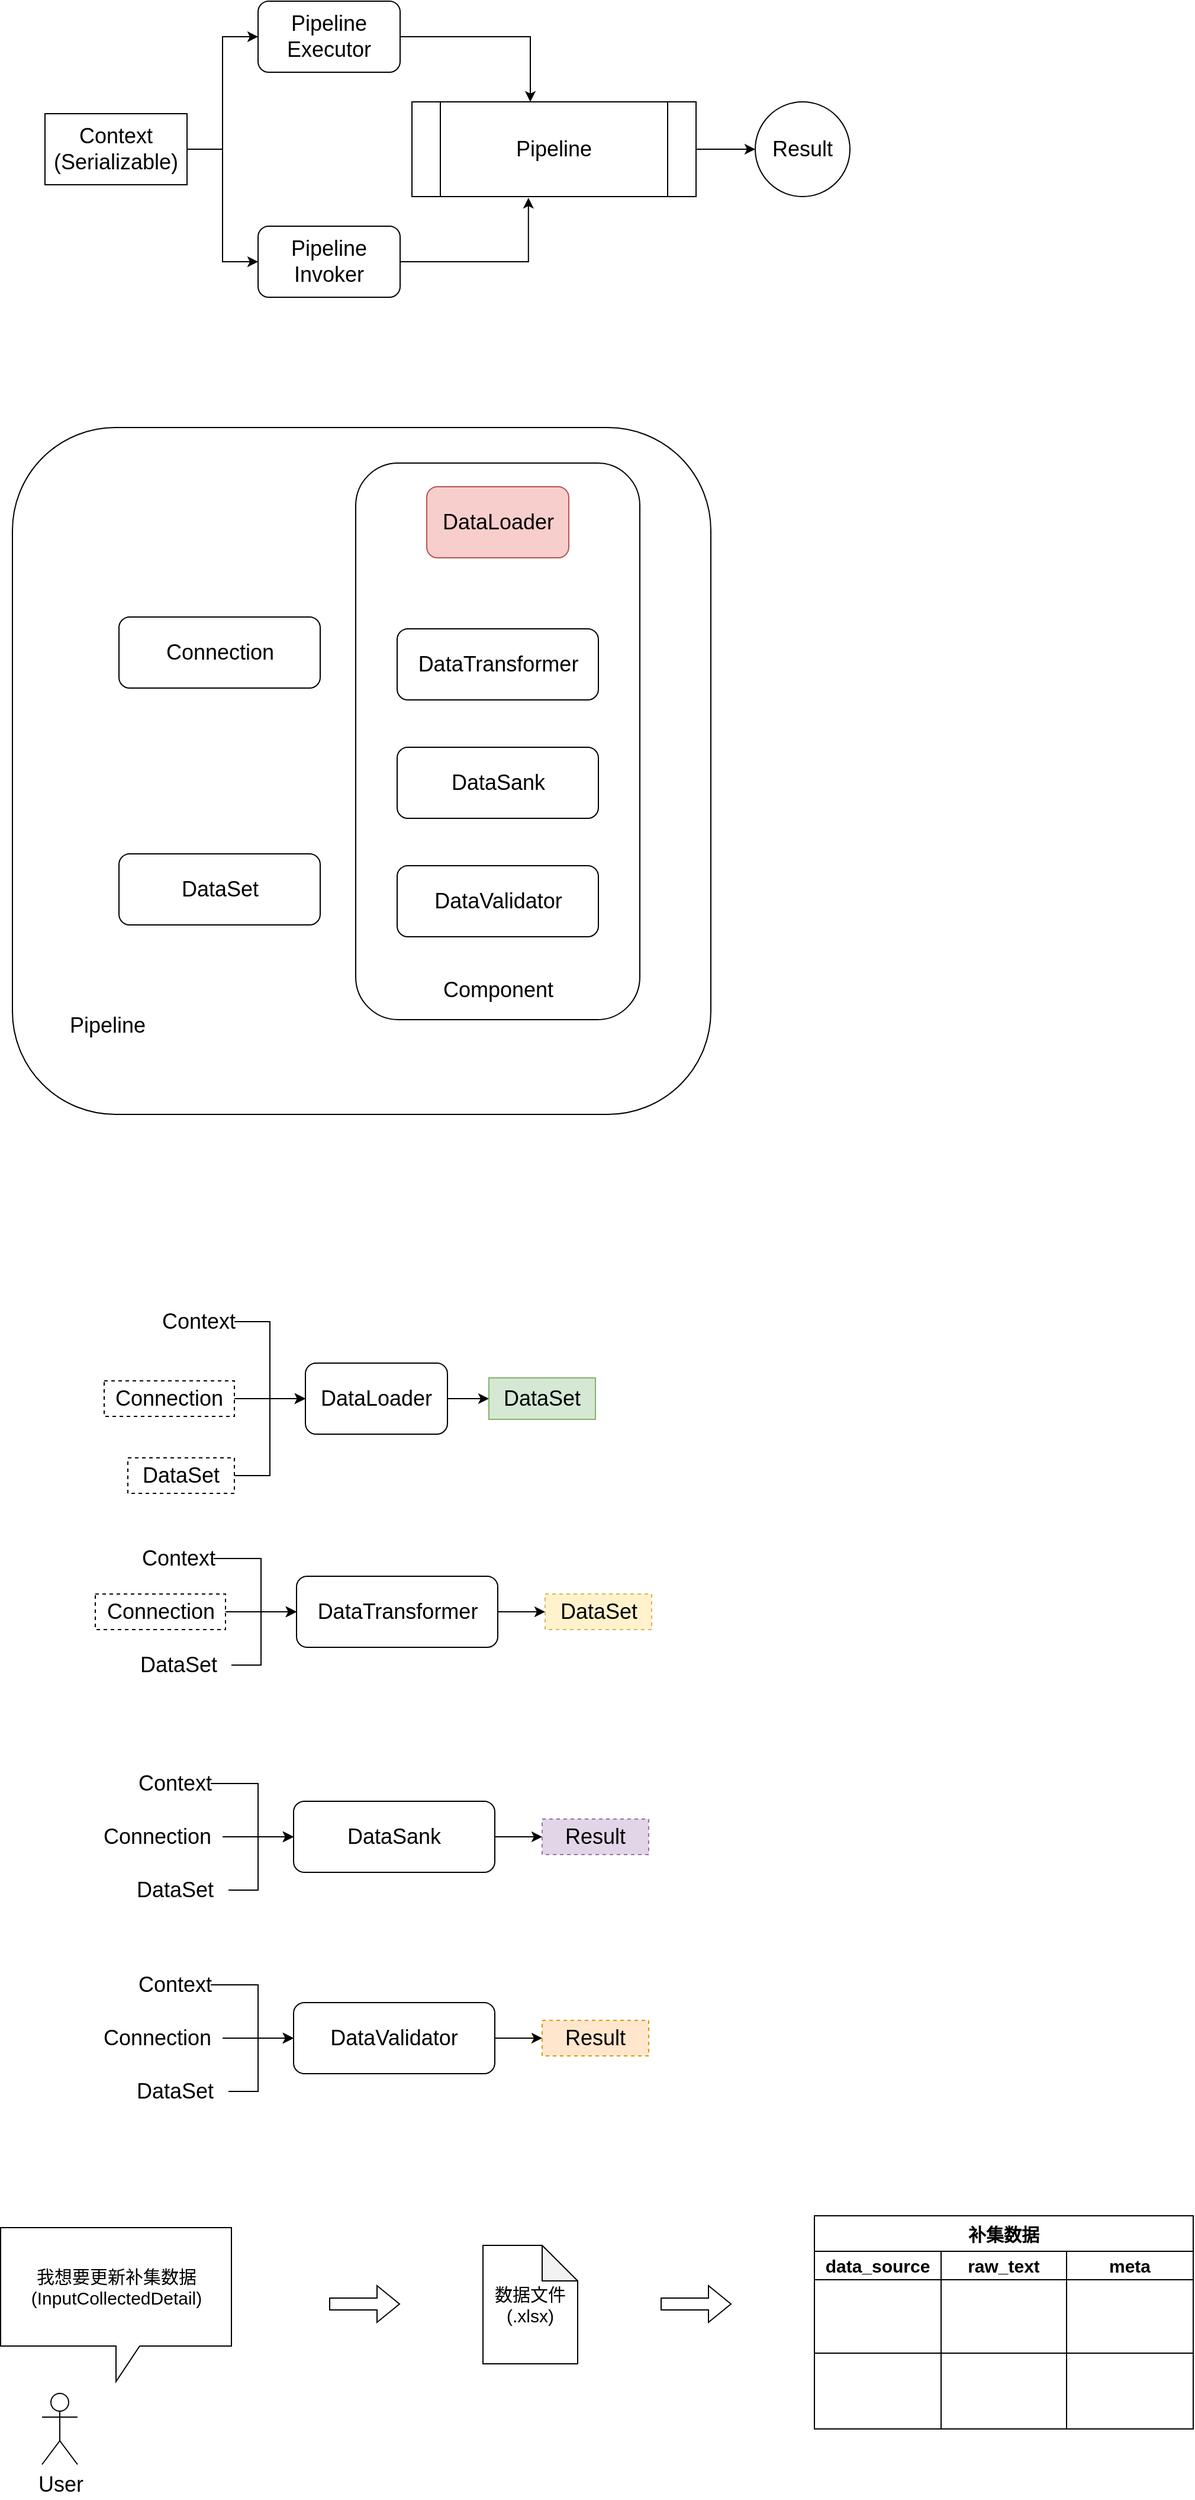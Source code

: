 <mxfile version="20.5.3" type="github">
  <diagram id="ESfHzFhIp8_Np-J2azcc" name="Page-1">
    <mxGraphModel dx="2066" dy="1153" grid="1" gridSize="10" guides="1" tooltips="1" connect="1" arrows="1" fold="1" page="1" pageScale="1" pageWidth="850" pageHeight="1100" math="0" shadow="0">
      <root>
        <mxCell id="0" />
        <mxCell id="1" parent="0" />
        <mxCell id="DQuGTHQYeRv185xnL4Ju-9" style="edgeStyle=orthogonalEdgeStyle;rounded=0;orthogonalLoop=1;jettySize=auto;html=1;fontSize=18;" edge="1" parent="1" source="uScZJCT3d9wsoi-lr6Ei-2" target="DQuGTHQYeRv185xnL4Ju-8">
          <mxGeometry relative="1" as="geometry" />
        </mxCell>
        <mxCell id="uScZJCT3d9wsoi-lr6Ei-2" value="Pipeline" style="shape=process;whiteSpace=wrap;html=1;backgroundOutline=1;fontSize=18;" parent="1" vertex="1">
          <mxGeometry x="420" y="145" width="240" height="80" as="geometry" />
        </mxCell>
        <mxCell id="DQuGTHQYeRv185xnL4Ju-3" style="edgeStyle=orthogonalEdgeStyle;rounded=0;orthogonalLoop=1;jettySize=auto;html=1;fontSize=18;" edge="1" parent="1" source="DQuGTHQYeRv185xnL4Ju-1" target="uScZJCT3d9wsoi-lr6Ei-2">
          <mxGeometry relative="1" as="geometry">
            <Array as="points">
              <mxPoint x="520" y="90" />
            </Array>
          </mxGeometry>
        </mxCell>
        <mxCell id="DQuGTHQYeRv185xnL4Ju-1" value="Pipeline&lt;br&gt;Executor" style="rounded=1;whiteSpace=wrap;html=1;fontSize=18;" vertex="1" parent="1">
          <mxGeometry x="290" y="60" width="120" height="60" as="geometry" />
        </mxCell>
        <mxCell id="DQuGTHQYeRv185xnL4Ju-4" style="edgeStyle=orthogonalEdgeStyle;rounded=0;orthogonalLoop=1;jettySize=auto;html=1;entryX=0.41;entryY=1.013;entryDx=0;entryDy=0;fontSize=18;entryPerimeter=0;" edge="1" parent="1" source="DQuGTHQYeRv185xnL4Ju-2" target="uScZJCT3d9wsoi-lr6Ei-2">
          <mxGeometry relative="1" as="geometry" />
        </mxCell>
        <mxCell id="DQuGTHQYeRv185xnL4Ju-2" value="Pipeline&lt;br&gt;Invoker" style="rounded=1;whiteSpace=wrap;html=1;fontSize=18;" vertex="1" parent="1">
          <mxGeometry x="290" y="250" width="120" height="60" as="geometry" />
        </mxCell>
        <mxCell id="DQuGTHQYeRv185xnL4Ju-6" style="edgeStyle=orthogonalEdgeStyle;rounded=0;orthogonalLoop=1;jettySize=auto;html=1;entryX=0;entryY=0.5;entryDx=0;entryDy=0;fontSize=18;" edge="1" parent="1" source="DQuGTHQYeRv185xnL4Ju-5" target="DQuGTHQYeRv185xnL4Ju-1">
          <mxGeometry relative="1" as="geometry" />
        </mxCell>
        <mxCell id="DQuGTHQYeRv185xnL4Ju-7" style="edgeStyle=orthogonalEdgeStyle;rounded=0;orthogonalLoop=1;jettySize=auto;html=1;entryX=0;entryY=0.5;entryDx=0;entryDy=0;fontSize=18;" edge="1" parent="1" source="DQuGTHQYeRv185xnL4Ju-5" target="DQuGTHQYeRv185xnL4Ju-2">
          <mxGeometry relative="1" as="geometry" />
        </mxCell>
        <mxCell id="DQuGTHQYeRv185xnL4Ju-5" value="Context&lt;br&gt;(Serializable)" style="rounded=0;whiteSpace=wrap;html=1;fontSize=18;" vertex="1" parent="1">
          <mxGeometry x="110" y="155" width="120" height="60" as="geometry" />
        </mxCell>
        <mxCell id="DQuGTHQYeRv185xnL4Ju-8" value="Result" style="ellipse;whiteSpace=wrap;html=1;aspect=fixed;fontSize=18;" vertex="1" parent="1">
          <mxGeometry x="710" y="145" width="80" height="80" as="geometry" />
        </mxCell>
        <mxCell id="DQuGTHQYeRv185xnL4Ju-48" value="" style="group" vertex="1" connectable="0" parent="1">
          <mxGeometry x="160" y="1160" width="415" height="160" as="geometry" />
        </mxCell>
        <mxCell id="DQuGTHQYeRv185xnL4Ju-36" value="DataLoader" style="rounded=1;whiteSpace=wrap;html=1;fontSize=18;fillColor=none;" vertex="1" parent="DQuGTHQYeRv185xnL4Ju-48">
          <mxGeometry x="170" y="50" width="120" height="60" as="geometry" />
        </mxCell>
        <mxCell id="DQuGTHQYeRv185xnL4Ju-39" style="edgeStyle=orthogonalEdgeStyle;rounded=0;orthogonalLoop=1;jettySize=auto;html=1;entryX=0;entryY=0.5;entryDx=0;entryDy=0;fontSize=18;" edge="1" parent="DQuGTHQYeRv185xnL4Ju-48" source="DQuGTHQYeRv185xnL4Ju-37" target="DQuGTHQYeRv185xnL4Ju-36">
          <mxGeometry relative="1" as="geometry" />
        </mxCell>
        <mxCell id="DQuGTHQYeRv185xnL4Ju-37" value="Context" style="text;html=1;strokeColor=none;fillColor=none;align=center;verticalAlign=middle;whiteSpace=wrap;rounded=0;fontSize=18;" vertex="1" parent="DQuGTHQYeRv185xnL4Ju-48">
          <mxGeometry x="50" width="60" height="30" as="geometry" />
        </mxCell>
        <mxCell id="DQuGTHQYeRv185xnL4Ju-40" style="edgeStyle=orthogonalEdgeStyle;rounded=0;orthogonalLoop=1;jettySize=auto;html=1;entryX=0;entryY=0.5;entryDx=0;entryDy=0;fontSize=18;" edge="1" parent="DQuGTHQYeRv185xnL4Ju-48" source="DQuGTHQYeRv185xnL4Ju-38" target="DQuGTHQYeRv185xnL4Ju-36">
          <mxGeometry relative="1" as="geometry" />
        </mxCell>
        <mxCell id="DQuGTHQYeRv185xnL4Ju-38" value="DataSet" style="text;html=1;strokeColor=default;fillColor=none;align=center;verticalAlign=middle;whiteSpace=wrap;rounded=0;fontSize=18;dashed=1;" vertex="1" parent="DQuGTHQYeRv185xnL4Ju-48">
          <mxGeometry x="20" y="130" width="90" height="30" as="geometry" />
        </mxCell>
        <mxCell id="DQuGTHQYeRv185xnL4Ju-41" value="DataSet" style="text;html=1;strokeColor=#82b366;fillColor=#d5e8d4;align=center;verticalAlign=middle;whiteSpace=wrap;rounded=0;fontSize=18;" vertex="1" parent="DQuGTHQYeRv185xnL4Ju-48">
          <mxGeometry x="325" y="62.5" width="90" height="35" as="geometry" />
        </mxCell>
        <mxCell id="DQuGTHQYeRv185xnL4Ju-42" style="rounded=0;orthogonalLoop=1;jettySize=auto;html=1;fontSize=18;" edge="1" parent="DQuGTHQYeRv185xnL4Ju-48" source="DQuGTHQYeRv185xnL4Ju-36" target="DQuGTHQYeRv185xnL4Ju-41">
          <mxGeometry relative="1" as="geometry" />
        </mxCell>
        <mxCell id="DQuGTHQYeRv185xnL4Ju-44" style="edgeStyle=orthogonalEdgeStyle;rounded=0;orthogonalLoop=1;jettySize=auto;html=1;entryX=0;entryY=0.5;entryDx=0;entryDy=0;fontSize=18;" edge="1" parent="DQuGTHQYeRv185xnL4Ju-48" source="DQuGTHQYeRv185xnL4Ju-43" target="DQuGTHQYeRv185xnL4Ju-36">
          <mxGeometry relative="1" as="geometry" />
        </mxCell>
        <mxCell id="DQuGTHQYeRv185xnL4Ju-43" value="Connection" style="text;html=1;strokeColor=default;fillColor=none;align=center;verticalAlign=middle;whiteSpace=wrap;rounded=0;fontSize=18;dashed=1;" vertex="1" parent="DQuGTHQYeRv185xnL4Ju-48">
          <mxGeometry y="65" width="110" height="30" as="geometry" />
        </mxCell>
        <mxCell id="DQuGTHQYeRv185xnL4Ju-80" value="" style="group" vertex="1" connectable="0" parent="1">
          <mxGeometry x="152.5" y="1360" width="470" height="120" as="geometry" />
        </mxCell>
        <mxCell id="DQuGTHQYeRv185xnL4Ju-47" value="DataTransformer" style="rounded=1;whiteSpace=wrap;html=1;fontSize=18;fillColor=none;" vertex="1" parent="DQuGTHQYeRv185xnL4Ju-80">
          <mxGeometry x="170" y="30" width="170" height="60" as="geometry" />
        </mxCell>
        <mxCell id="DQuGTHQYeRv185xnL4Ju-62" style="edgeStyle=orthogonalEdgeStyle;rounded=0;orthogonalLoop=1;jettySize=auto;html=1;entryX=0;entryY=0.5;entryDx=0;entryDy=0;fontSize=18;" edge="1" parent="DQuGTHQYeRv185xnL4Ju-80" source="DQuGTHQYeRv185xnL4Ju-49" target="DQuGTHQYeRv185xnL4Ju-47">
          <mxGeometry relative="1" as="geometry">
            <Array as="points">
              <mxPoint x="140" y="15" />
              <mxPoint x="140" y="60" />
            </Array>
          </mxGeometry>
        </mxCell>
        <mxCell id="DQuGTHQYeRv185xnL4Ju-49" value="Context" style="text;html=1;strokeColor=none;fillColor=none;align=center;verticalAlign=middle;whiteSpace=wrap;rounded=0;fontSize=18;" vertex="1" parent="DQuGTHQYeRv185xnL4Ju-80">
          <mxGeometry x="40" width="60" height="30" as="geometry" />
        </mxCell>
        <mxCell id="DQuGTHQYeRv185xnL4Ju-79" style="edgeStyle=orthogonalEdgeStyle;rounded=0;orthogonalLoop=1;jettySize=auto;html=1;entryX=0;entryY=0.5;entryDx=0;entryDy=0;fontSize=18;" edge="1" parent="DQuGTHQYeRv185xnL4Ju-80" source="DQuGTHQYeRv185xnL4Ju-60" target="DQuGTHQYeRv185xnL4Ju-47">
          <mxGeometry relative="1" as="geometry">
            <Array as="points">
              <mxPoint x="140" y="105" />
              <mxPoint x="140" y="60" />
            </Array>
          </mxGeometry>
        </mxCell>
        <mxCell id="DQuGTHQYeRv185xnL4Ju-60" value="DataSet" style="text;html=1;strokeColor=none;fillColor=none;align=center;verticalAlign=middle;whiteSpace=wrap;rounded=0;fontSize=18;dashed=1;" vertex="1" parent="DQuGTHQYeRv185xnL4Ju-80">
          <mxGeometry x="25" y="90" width="90" height="30" as="geometry" />
        </mxCell>
        <mxCell id="DQuGTHQYeRv185xnL4Ju-64" value="DataSet" style="text;html=1;strokeColor=#d6b656;fillColor=#fff2cc;align=center;verticalAlign=middle;whiteSpace=wrap;rounded=0;fontSize=18;dashed=1;" vertex="1" parent="DQuGTHQYeRv185xnL4Ju-80">
          <mxGeometry x="380" y="45" width="90" height="30" as="geometry" />
        </mxCell>
        <mxCell id="DQuGTHQYeRv185xnL4Ju-65" style="edgeStyle=orthogonalEdgeStyle;rounded=0;orthogonalLoop=1;jettySize=auto;html=1;fontSize=18;" edge="1" parent="DQuGTHQYeRv185xnL4Ju-80" source="DQuGTHQYeRv185xnL4Ju-47" target="DQuGTHQYeRv185xnL4Ju-64">
          <mxGeometry relative="1" as="geometry" />
        </mxCell>
        <mxCell id="DQuGTHQYeRv185xnL4Ju-77" style="edgeStyle=orthogonalEdgeStyle;rounded=0;orthogonalLoop=1;jettySize=auto;html=1;entryX=0;entryY=0.5;entryDx=0;entryDy=0;fontSize=18;" edge="1" parent="DQuGTHQYeRv185xnL4Ju-80" source="DQuGTHQYeRv185xnL4Ju-76" target="DQuGTHQYeRv185xnL4Ju-47">
          <mxGeometry relative="1" as="geometry" />
        </mxCell>
        <mxCell id="DQuGTHQYeRv185xnL4Ju-76" value="Connection" style="text;html=1;strokeColor=default;fillColor=none;align=center;verticalAlign=middle;whiteSpace=wrap;rounded=0;fontSize=18;dashed=1;" vertex="1" parent="DQuGTHQYeRv185xnL4Ju-80">
          <mxGeometry y="45" width="110" height="30" as="geometry" />
        </mxCell>
        <mxCell id="DQuGTHQYeRv185xnL4Ju-81" value="" style="group" vertex="1" connectable="0" parent="1">
          <mxGeometry x="82.5" y="420" width="590" height="580" as="geometry" />
        </mxCell>
        <mxCell id="DQuGTHQYeRv185xnL4Ju-31" value="" style="rounded=1;whiteSpace=wrap;html=1;fontSize=18;fillColor=none;" vertex="1" parent="DQuGTHQYeRv185xnL4Ju-81">
          <mxGeometry width="590" height="580" as="geometry" />
        </mxCell>
        <mxCell id="DQuGTHQYeRv185xnL4Ju-26" value="Connection" style="rounded=1;whiteSpace=wrap;html=1;fontSize=18;" vertex="1" parent="DQuGTHQYeRv185xnL4Ju-81">
          <mxGeometry x="90" y="160" width="170" height="60" as="geometry" />
        </mxCell>
        <mxCell id="DQuGTHQYeRv185xnL4Ju-29" value="DataSet" style="rounded=1;whiteSpace=wrap;html=1;fontSize=18;" vertex="1" parent="DQuGTHQYeRv185xnL4Ju-81">
          <mxGeometry x="90" y="360" width="170" height="60" as="geometry" />
        </mxCell>
        <mxCell id="DQuGTHQYeRv185xnL4Ju-33" value="Pipeline" style="text;html=1;strokeColor=none;fillColor=none;align=center;verticalAlign=middle;whiteSpace=wrap;rounded=0;fontSize=18;" vertex="1" parent="DQuGTHQYeRv185xnL4Ju-81">
          <mxGeometry x="50" y="490" width="60" height="30" as="geometry" />
        </mxCell>
        <mxCell id="DQuGTHQYeRv185xnL4Ju-24" value="" style="rounded=1;whiteSpace=wrap;html=1;fontSize=18;fillColor=none;movable=1;resizable=1;rotatable=1;deletable=1;editable=1;connectable=1;" vertex="1" parent="DQuGTHQYeRv185xnL4Ju-81">
          <mxGeometry x="290" y="30" width="240" height="470" as="geometry" />
        </mxCell>
        <mxCell id="DQuGTHQYeRv185xnL4Ju-11" value="DataTransformer" style="rounded=1;whiteSpace=wrap;html=1;fontSize=18;movable=1;resizable=1;rotatable=1;deletable=1;editable=1;connectable=1;" vertex="1" parent="DQuGTHQYeRv185xnL4Ju-81">
          <mxGeometry x="325" y="170" width="170" height="60" as="geometry" />
        </mxCell>
        <mxCell id="DQuGTHQYeRv185xnL4Ju-16" value="DataLoader" style="rounded=1;whiteSpace=wrap;html=1;fontSize=18;fillColor=#f8cecc;strokeColor=#b85450;movable=1;resizable=1;rotatable=1;deletable=1;editable=1;connectable=1;" vertex="1" parent="DQuGTHQYeRv185xnL4Ju-81">
          <mxGeometry x="350" y="50" width="120" height="60" as="geometry" />
        </mxCell>
        <mxCell id="DQuGTHQYeRv185xnL4Ju-17" value="DataSank" style="rounded=1;whiteSpace=wrap;html=1;fontSize=18;movable=1;resizable=1;rotatable=1;deletable=1;editable=1;connectable=1;" vertex="1" parent="DQuGTHQYeRv185xnL4Ju-81">
          <mxGeometry x="325" y="270" width="170" height="60" as="geometry" />
        </mxCell>
        <mxCell id="DQuGTHQYeRv185xnL4Ju-18" value="DataValidator" style="rounded=1;whiteSpace=wrap;html=1;fontSize=18;movable=1;resizable=1;rotatable=1;deletable=1;editable=1;connectable=1;" vertex="1" parent="DQuGTHQYeRv185xnL4Ju-81">
          <mxGeometry x="325" y="370" width="170" height="60" as="geometry" />
        </mxCell>
        <mxCell id="DQuGTHQYeRv185xnL4Ju-28" value="Component" style="text;html=1;strokeColor=none;fillColor=none;align=center;verticalAlign=middle;whiteSpace=wrap;rounded=0;fontSize=18;movable=1;resizable=1;rotatable=1;deletable=1;editable=1;connectable=1;" vertex="1" parent="DQuGTHQYeRv185xnL4Ju-81">
          <mxGeometry x="380" y="460" width="60" height="30" as="geometry" />
        </mxCell>
        <mxCell id="DQuGTHQYeRv185xnL4Ju-82" value="" style="group" vertex="1" connectable="0" parent="1">
          <mxGeometry x="150" y="1550" width="470" height="120" as="geometry" />
        </mxCell>
        <mxCell id="DQuGTHQYeRv185xnL4Ju-83" value="DataSank" style="rounded=1;whiteSpace=wrap;html=1;fontSize=18;fillColor=none;" vertex="1" parent="DQuGTHQYeRv185xnL4Ju-82">
          <mxGeometry x="170" y="30" width="170" height="60" as="geometry" />
        </mxCell>
        <mxCell id="DQuGTHQYeRv185xnL4Ju-84" style="edgeStyle=orthogonalEdgeStyle;rounded=0;orthogonalLoop=1;jettySize=auto;html=1;entryX=0;entryY=0.5;entryDx=0;entryDy=0;fontSize=18;" edge="1" parent="DQuGTHQYeRv185xnL4Ju-82" source="DQuGTHQYeRv185xnL4Ju-85" target="DQuGTHQYeRv185xnL4Ju-83">
          <mxGeometry relative="1" as="geometry">
            <Array as="points">
              <mxPoint x="140" y="15" />
              <mxPoint x="140" y="60" />
            </Array>
          </mxGeometry>
        </mxCell>
        <mxCell id="DQuGTHQYeRv185xnL4Ju-85" value="Context" style="text;html=1;strokeColor=none;fillColor=none;align=center;verticalAlign=middle;whiteSpace=wrap;rounded=0;fontSize=18;" vertex="1" parent="DQuGTHQYeRv185xnL4Ju-82">
          <mxGeometry x="40" width="60" height="30" as="geometry" />
        </mxCell>
        <mxCell id="DQuGTHQYeRv185xnL4Ju-86" style="edgeStyle=orthogonalEdgeStyle;rounded=0;orthogonalLoop=1;jettySize=auto;html=1;entryX=0;entryY=0.5;entryDx=0;entryDy=0;fontSize=18;" edge="1" parent="DQuGTHQYeRv185xnL4Ju-82" source="DQuGTHQYeRv185xnL4Ju-87" target="DQuGTHQYeRv185xnL4Ju-83">
          <mxGeometry relative="1" as="geometry">
            <Array as="points">
              <mxPoint x="140" y="105" />
              <mxPoint x="140" y="60" />
            </Array>
          </mxGeometry>
        </mxCell>
        <mxCell id="DQuGTHQYeRv185xnL4Ju-87" value="DataSet" style="text;html=1;strokeColor=none;fillColor=none;align=center;verticalAlign=middle;whiteSpace=wrap;rounded=0;fontSize=18;dashed=1;" vertex="1" parent="DQuGTHQYeRv185xnL4Ju-82">
          <mxGeometry x="25" y="90" width="90" height="30" as="geometry" />
        </mxCell>
        <mxCell id="DQuGTHQYeRv185xnL4Ju-88" value="Result" style="text;html=1;strokeColor=#9673a6;fillColor=#e1d5e7;align=center;verticalAlign=middle;whiteSpace=wrap;rounded=0;fontSize=18;dashed=1;" vertex="1" parent="DQuGTHQYeRv185xnL4Ju-82">
          <mxGeometry x="380" y="45" width="90" height="30" as="geometry" />
        </mxCell>
        <mxCell id="DQuGTHQYeRv185xnL4Ju-89" style="edgeStyle=orthogonalEdgeStyle;rounded=0;orthogonalLoop=1;jettySize=auto;html=1;fontSize=18;" edge="1" parent="DQuGTHQYeRv185xnL4Ju-82" source="DQuGTHQYeRv185xnL4Ju-83" target="DQuGTHQYeRv185xnL4Ju-88">
          <mxGeometry relative="1" as="geometry" />
        </mxCell>
        <mxCell id="DQuGTHQYeRv185xnL4Ju-90" style="edgeStyle=orthogonalEdgeStyle;rounded=0;orthogonalLoop=1;jettySize=auto;html=1;entryX=0;entryY=0.5;entryDx=0;entryDy=0;fontSize=18;" edge="1" parent="DQuGTHQYeRv185xnL4Ju-82" source="DQuGTHQYeRv185xnL4Ju-91" target="DQuGTHQYeRv185xnL4Ju-83">
          <mxGeometry relative="1" as="geometry" />
        </mxCell>
        <mxCell id="DQuGTHQYeRv185xnL4Ju-91" value="Connection" style="text;html=1;strokeColor=none;fillColor=none;align=center;verticalAlign=middle;whiteSpace=wrap;rounded=0;fontSize=18;dashed=1;" vertex="1" parent="DQuGTHQYeRv185xnL4Ju-82">
          <mxGeometry y="45" width="110" height="30" as="geometry" />
        </mxCell>
        <mxCell id="DQuGTHQYeRv185xnL4Ju-92" value="" style="group" vertex="1" connectable="0" parent="1">
          <mxGeometry x="150" y="1720" width="470" height="120" as="geometry" />
        </mxCell>
        <mxCell id="DQuGTHQYeRv185xnL4Ju-93" value="DataValidator" style="rounded=1;whiteSpace=wrap;html=1;fontSize=18;fillColor=none;" vertex="1" parent="DQuGTHQYeRv185xnL4Ju-92">
          <mxGeometry x="170" y="30" width="170" height="60" as="geometry" />
        </mxCell>
        <mxCell id="DQuGTHQYeRv185xnL4Ju-94" style="edgeStyle=orthogonalEdgeStyle;rounded=0;orthogonalLoop=1;jettySize=auto;html=1;entryX=0;entryY=0.5;entryDx=0;entryDy=0;fontSize=18;" edge="1" parent="DQuGTHQYeRv185xnL4Ju-92" source="DQuGTHQYeRv185xnL4Ju-95" target="DQuGTHQYeRv185xnL4Ju-93">
          <mxGeometry relative="1" as="geometry">
            <Array as="points">
              <mxPoint x="140" y="15" />
              <mxPoint x="140" y="60" />
            </Array>
          </mxGeometry>
        </mxCell>
        <mxCell id="DQuGTHQYeRv185xnL4Ju-95" value="Context" style="text;html=1;strokeColor=none;fillColor=none;align=center;verticalAlign=middle;whiteSpace=wrap;rounded=0;fontSize=18;" vertex="1" parent="DQuGTHQYeRv185xnL4Ju-92">
          <mxGeometry x="40" width="60" height="30" as="geometry" />
        </mxCell>
        <mxCell id="DQuGTHQYeRv185xnL4Ju-96" style="edgeStyle=orthogonalEdgeStyle;rounded=0;orthogonalLoop=1;jettySize=auto;html=1;entryX=0;entryY=0.5;entryDx=0;entryDy=0;fontSize=18;" edge="1" parent="DQuGTHQYeRv185xnL4Ju-92" source="DQuGTHQYeRv185xnL4Ju-97" target="DQuGTHQYeRv185xnL4Ju-93">
          <mxGeometry relative="1" as="geometry">
            <Array as="points">
              <mxPoint x="140" y="105" />
              <mxPoint x="140" y="60" />
            </Array>
          </mxGeometry>
        </mxCell>
        <mxCell id="DQuGTHQYeRv185xnL4Ju-97" value="DataSet" style="text;html=1;strokeColor=none;fillColor=none;align=center;verticalAlign=middle;whiteSpace=wrap;rounded=0;fontSize=18;dashed=1;" vertex="1" parent="DQuGTHQYeRv185xnL4Ju-92">
          <mxGeometry x="25" y="90" width="90" height="30" as="geometry" />
        </mxCell>
        <mxCell id="DQuGTHQYeRv185xnL4Ju-98" value="Result" style="text;html=1;strokeColor=#d79b00;fillColor=#ffe6cc;align=center;verticalAlign=middle;whiteSpace=wrap;rounded=0;fontSize=18;dashed=1;" vertex="1" parent="DQuGTHQYeRv185xnL4Ju-92">
          <mxGeometry x="380" y="45" width="90" height="30" as="geometry" />
        </mxCell>
        <mxCell id="DQuGTHQYeRv185xnL4Ju-99" style="edgeStyle=orthogonalEdgeStyle;rounded=0;orthogonalLoop=1;jettySize=auto;html=1;fontSize=18;" edge="1" parent="DQuGTHQYeRv185xnL4Ju-92" source="DQuGTHQYeRv185xnL4Ju-93" target="DQuGTHQYeRv185xnL4Ju-98">
          <mxGeometry relative="1" as="geometry" />
        </mxCell>
        <mxCell id="DQuGTHQYeRv185xnL4Ju-100" style="edgeStyle=orthogonalEdgeStyle;rounded=0;orthogonalLoop=1;jettySize=auto;html=1;entryX=0;entryY=0.5;entryDx=0;entryDy=0;fontSize=18;" edge="1" parent="DQuGTHQYeRv185xnL4Ju-92" source="DQuGTHQYeRv185xnL4Ju-101" target="DQuGTHQYeRv185xnL4Ju-93">
          <mxGeometry relative="1" as="geometry" />
        </mxCell>
        <mxCell id="DQuGTHQYeRv185xnL4Ju-101" value="Connection" style="text;html=1;strokeColor=none;fillColor=none;align=center;verticalAlign=middle;whiteSpace=wrap;rounded=0;fontSize=18;dashed=1;" vertex="1" parent="DQuGTHQYeRv185xnL4Ju-92">
          <mxGeometry y="45" width="110" height="30" as="geometry" />
        </mxCell>
        <mxCell id="DQuGTHQYeRv185xnL4Ju-102" value="User" style="shape=umlActor;verticalLabelPosition=bottom;verticalAlign=top;html=1;outlineConnect=0;strokeColor=default;fontSize=18;fillColor=none;" vertex="1" parent="1">
          <mxGeometry x="107.5" y="2080" width="30" height="60" as="geometry" />
        </mxCell>
        <mxCell id="DQuGTHQYeRv185xnL4Ju-104" value="我想要更新补集数据(InputCollectedDetail)" style="shape=callout;whiteSpace=wrap;html=1;perimeter=calloutPerimeter;strokeColor=default;fontSize=15;fillColor=none;" vertex="1" parent="1">
          <mxGeometry x="72.5" y="1940" width="195" height="130" as="geometry" />
        </mxCell>
        <mxCell id="DQuGTHQYeRv185xnL4Ju-105" value="数据文件(.xlsx)" style="shape=note;whiteSpace=wrap;html=1;backgroundOutline=1;darkOpacity=0.05;strokeColor=default;fontSize=15;fillColor=none;" vertex="1" parent="1">
          <mxGeometry x="480" y="1955" width="80" height="100" as="geometry" />
        </mxCell>
        <mxCell id="DQuGTHQYeRv185xnL4Ju-106" value="补集数据" style="shape=table;startSize=30;container=1;collapsible=0;childLayout=tableLayout;fontStyle=1;align=center;strokeColor=default;fontSize=15;fillColor=none;" vertex="1" parent="1">
          <mxGeometry x="760" y="1930" width="320" height="180" as="geometry" />
        </mxCell>
        <mxCell id="DQuGTHQYeRv185xnL4Ju-107" value="" style="shape=tableRow;horizontal=0;startSize=0;swimlaneHead=0;swimlaneBody=0;top=0;left=0;bottom=0;right=0;collapsible=0;dropTarget=0;fillColor=none;points=[[0,0.5],[1,0.5]];portConstraint=eastwest;strokeColor=default;fontSize=15;" vertex="1" parent="DQuGTHQYeRv185xnL4Ju-106">
          <mxGeometry y="30" width="320" height="24" as="geometry" />
        </mxCell>
        <mxCell id="DQuGTHQYeRv185xnL4Ju-108" value="&lt;b&gt;data_source&lt;/b&gt;" style="shape=partialRectangle;html=1;whiteSpace=wrap;connectable=0;fillColor=none;top=0;left=0;bottom=0;right=0;overflow=hidden;strokeColor=default;fontSize=15;" vertex="1" parent="DQuGTHQYeRv185xnL4Ju-107">
          <mxGeometry width="107" height="24" as="geometry">
            <mxRectangle width="107" height="24" as="alternateBounds" />
          </mxGeometry>
        </mxCell>
        <mxCell id="DQuGTHQYeRv185xnL4Ju-109" value="&lt;b&gt;raw_text&lt;/b&gt;" style="shape=partialRectangle;html=1;whiteSpace=wrap;connectable=0;fillColor=none;top=0;left=0;bottom=0;right=0;overflow=hidden;strokeColor=default;fontSize=15;" vertex="1" parent="DQuGTHQYeRv185xnL4Ju-107">
          <mxGeometry x="107" width="106" height="24" as="geometry">
            <mxRectangle width="106" height="24" as="alternateBounds" />
          </mxGeometry>
        </mxCell>
        <mxCell id="DQuGTHQYeRv185xnL4Ju-110" value="&lt;b&gt;meta&lt;/b&gt;" style="shape=partialRectangle;html=1;whiteSpace=wrap;connectable=0;fillColor=none;top=0;left=0;bottom=0;right=0;overflow=hidden;strokeColor=default;fontSize=15;" vertex="1" parent="DQuGTHQYeRv185xnL4Ju-107">
          <mxGeometry x="213" width="107" height="24" as="geometry">
            <mxRectangle width="107" height="24" as="alternateBounds" />
          </mxGeometry>
        </mxCell>
        <mxCell id="DQuGTHQYeRv185xnL4Ju-111" value="" style="shape=tableRow;horizontal=0;startSize=0;swimlaneHead=0;swimlaneBody=0;top=0;left=0;bottom=0;right=0;collapsible=0;dropTarget=0;fillColor=none;points=[[0,0.5],[1,0.5]];portConstraint=eastwest;strokeColor=default;fontSize=15;" vertex="1" parent="DQuGTHQYeRv185xnL4Ju-106">
          <mxGeometry y="54" width="320" height="62" as="geometry" />
        </mxCell>
        <mxCell id="DQuGTHQYeRv185xnL4Ju-112" value="" style="shape=partialRectangle;html=1;whiteSpace=wrap;connectable=0;fillColor=none;top=0;left=0;bottom=0;right=0;overflow=hidden;strokeColor=default;fontSize=15;" vertex="1" parent="DQuGTHQYeRv185xnL4Ju-111">
          <mxGeometry width="107" height="62" as="geometry">
            <mxRectangle width="107" height="62" as="alternateBounds" />
          </mxGeometry>
        </mxCell>
        <mxCell id="DQuGTHQYeRv185xnL4Ju-113" value="" style="shape=partialRectangle;html=1;whiteSpace=wrap;connectable=0;fillColor=none;top=0;left=0;bottom=0;right=0;overflow=hidden;strokeColor=default;fontSize=15;" vertex="1" parent="DQuGTHQYeRv185xnL4Ju-111">
          <mxGeometry x="107" width="106" height="62" as="geometry">
            <mxRectangle width="106" height="62" as="alternateBounds" />
          </mxGeometry>
        </mxCell>
        <mxCell id="DQuGTHQYeRv185xnL4Ju-114" value="" style="shape=partialRectangle;html=1;whiteSpace=wrap;connectable=0;fillColor=none;top=0;left=0;bottom=0;right=0;overflow=hidden;strokeColor=default;fontSize=15;" vertex="1" parent="DQuGTHQYeRv185xnL4Ju-111">
          <mxGeometry x="213" width="107" height="62" as="geometry">
            <mxRectangle width="107" height="62" as="alternateBounds" />
          </mxGeometry>
        </mxCell>
        <mxCell id="DQuGTHQYeRv185xnL4Ju-115" value="" style="shape=tableRow;horizontal=0;startSize=0;swimlaneHead=0;swimlaneBody=0;top=0;left=0;bottom=0;right=0;collapsible=0;dropTarget=0;fillColor=none;points=[[0,0.5],[1,0.5]];portConstraint=eastwest;strokeColor=default;fontSize=15;" vertex="1" parent="DQuGTHQYeRv185xnL4Ju-106">
          <mxGeometry y="116" width="320" height="64" as="geometry" />
        </mxCell>
        <mxCell id="DQuGTHQYeRv185xnL4Ju-116" value="" style="shape=partialRectangle;html=1;whiteSpace=wrap;connectable=0;fillColor=none;top=0;left=0;bottom=0;right=0;overflow=hidden;strokeColor=default;fontSize=15;" vertex="1" parent="DQuGTHQYeRv185xnL4Ju-115">
          <mxGeometry width="107" height="64" as="geometry">
            <mxRectangle width="107" height="64" as="alternateBounds" />
          </mxGeometry>
        </mxCell>
        <mxCell id="DQuGTHQYeRv185xnL4Ju-117" value="" style="shape=partialRectangle;html=1;whiteSpace=wrap;connectable=0;fillColor=none;top=0;left=0;bottom=0;right=0;overflow=hidden;strokeColor=default;fontSize=15;" vertex="1" parent="DQuGTHQYeRv185xnL4Ju-115">
          <mxGeometry x="107" width="106" height="64" as="geometry">
            <mxRectangle width="106" height="64" as="alternateBounds" />
          </mxGeometry>
        </mxCell>
        <mxCell id="DQuGTHQYeRv185xnL4Ju-118" value="" style="shape=partialRectangle;html=1;whiteSpace=wrap;connectable=0;fillColor=none;top=0;left=0;bottom=0;right=0;overflow=hidden;strokeColor=default;fontSize=15;" vertex="1" parent="DQuGTHQYeRv185xnL4Ju-115">
          <mxGeometry x="213" width="107" height="64" as="geometry">
            <mxRectangle width="107" height="64" as="alternateBounds" />
          </mxGeometry>
        </mxCell>
        <mxCell id="DQuGTHQYeRv185xnL4Ju-119" value="" style="shape=flexArrow;endArrow=classic;html=1;rounded=0;fontSize=15;" edge="1" parent="1">
          <mxGeometry width="50" height="50" relative="1" as="geometry">
            <mxPoint x="350" y="2004.5" as="sourcePoint" />
            <mxPoint x="410" y="2004.5" as="targetPoint" />
          </mxGeometry>
        </mxCell>
        <mxCell id="DQuGTHQYeRv185xnL4Ju-120" value="" style="shape=flexArrow;endArrow=classic;html=1;rounded=0;fontSize=15;" edge="1" parent="1">
          <mxGeometry width="50" height="50" relative="1" as="geometry">
            <mxPoint x="630" y="2004.5" as="sourcePoint" />
            <mxPoint x="690" y="2004.5" as="targetPoint" />
          </mxGeometry>
        </mxCell>
      </root>
    </mxGraphModel>
  </diagram>
</mxfile>
